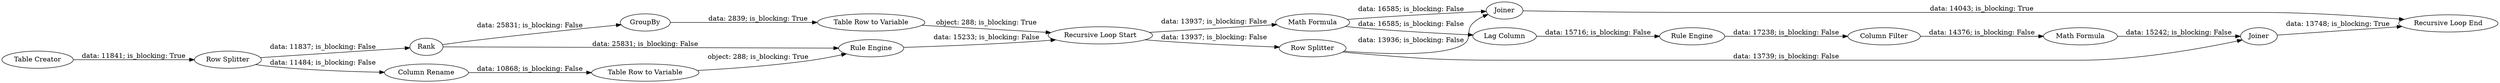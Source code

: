 digraph {
	"796222829369164697_8" [label=Rank]
	"796222829369164697_2414" [label=Joiner]
	"796222829369164697_2429" [label="Lag Column"]
	"796222829369164697_2431" [label="Recursive Loop Start"]
	"796222829369164697_2418" [label="Math Formula"]
	"796222829369164697_2428" [label="Rule Engine"]
	"796222829369164697_1" [label="Table Creator"]
	"796222829369164697_4" [label="Column Rename"]
	"796222829369164697_2427" [label="Math Formula"]
	"796222829369164697_3" [label="Table Row to Variable"]
	"796222829369164697_2426" [label="Rule Engine"]
	"796222829369164697_2423" [label=GroupBy]
	"796222829369164697_2" [label="Row Splitter"]
	"796222829369164697_2432" [label="Recursive Loop End"]
	"796222829369164697_32" [label="Row Splitter"]
	"796222829369164697_2424" [label="Table Row to Variable"]
	"796222829369164697_2417" [label=Joiner]
	"796222829369164697_2430" [label="Column Filter"]
	"796222829369164697_2423" -> "796222829369164697_2424" [label="data: 2839; is_blocking: True"]
	"796222829369164697_4" -> "796222829369164697_3" [label="data: 10868; is_blocking: False"]
	"796222829369164697_8" -> "796222829369164697_2426" [label="data: 25831; is_blocking: False"]
	"796222829369164697_32" -> "796222829369164697_2417" [label="data: 13739; is_blocking: False"]
	"796222829369164697_2" -> "796222829369164697_4" [label="data: 11484; is_blocking: False"]
	"796222829369164697_1" -> "796222829369164697_2" [label="data: 11841; is_blocking: True"]
	"796222829369164697_32" -> "796222829369164697_2414" [label="data: 13936; is_blocking: False"]
	"796222829369164697_2429" -> "796222829369164697_2428" [label="data: 15716; is_blocking: False"]
	"796222829369164697_2424" -> "796222829369164697_2431" [label="object: 288; is_blocking: True"]
	"796222829369164697_2" -> "796222829369164697_8" [label="data: 11837; is_blocking: False"]
	"796222829369164697_3" -> "796222829369164697_2426" [label="object: 288; is_blocking: True"]
	"796222829369164697_2426" -> "796222829369164697_2431" [label="data: 15233; is_blocking: False"]
	"796222829369164697_2427" -> "796222829369164697_2414" [label="data: 16585; is_blocking: False"]
	"796222829369164697_2427" -> "796222829369164697_2429" [label="data: 16585; is_blocking: False"]
	"796222829369164697_8" -> "796222829369164697_2423" [label="data: 25831; is_blocking: False"]
	"796222829369164697_2430" -> "796222829369164697_2418" [label="data: 14376; is_blocking: False"]
	"796222829369164697_2428" -> "796222829369164697_2430" [label="data: 17238; is_blocking: False"]
	"796222829369164697_2414" -> "796222829369164697_2432" [label="data: 14043; is_blocking: True"]
	"796222829369164697_2417" -> "796222829369164697_2432" [label="data: 13748; is_blocking: True"]
	"796222829369164697_2431" -> "796222829369164697_2427" [label="data: 13937; is_blocking: False"]
	"796222829369164697_2431" -> "796222829369164697_32" [label="data: 13937; is_blocking: False"]
	"796222829369164697_2418" -> "796222829369164697_2417" [label="data: 15242; is_blocking: False"]
	rankdir=LR
}
